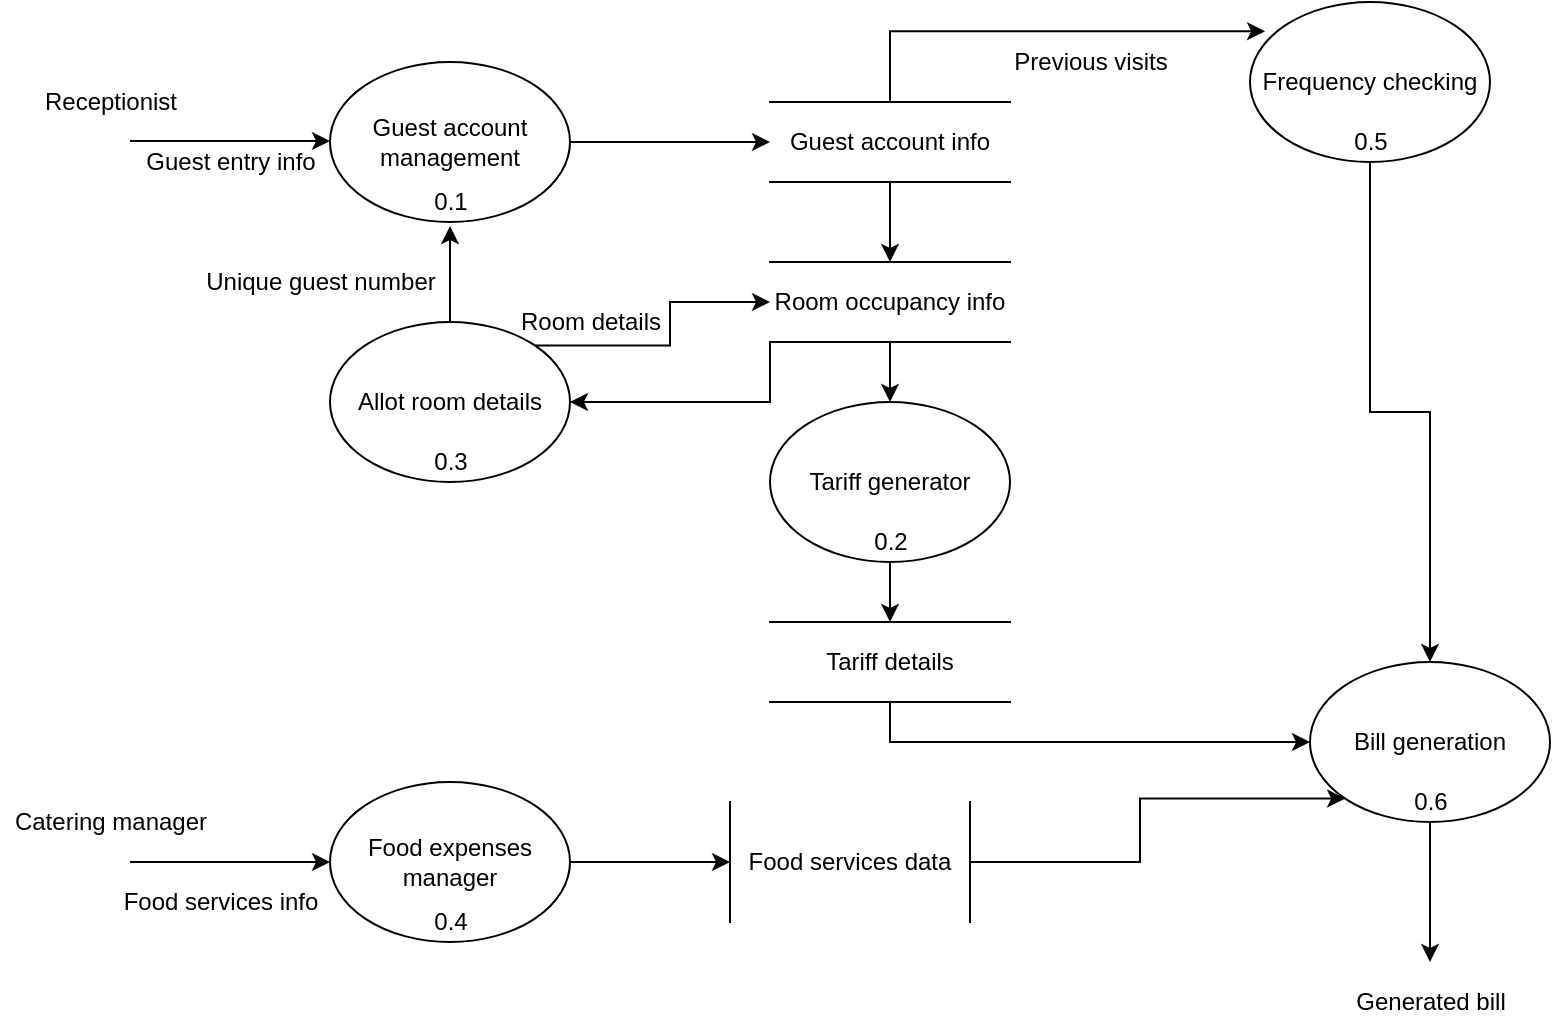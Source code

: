 <mxfile version="15.7.3" type="device"><diagram id="21D5Gko8RyGMgfJkgoVM" name="Page-1"><mxGraphModel dx="1888" dy="583" grid="1" gridSize="10" guides="1" tooltips="1" connect="1" arrows="1" fold="1" page="1" pageScale="1" pageWidth="850" pageHeight="1100" math="0" shadow="0"><root><mxCell id="0"/><mxCell id="1" parent="0"/><mxCell id="PiKsdkySq-w3oBgwRUtl-3" value="" style="edgeStyle=orthogonalEdgeStyle;rounded=0;orthogonalLoop=1;jettySize=auto;html=1;" edge="1" parent="1" source="PiKsdkySq-w3oBgwRUtl-1"><mxGeometry relative="1" as="geometry"><mxPoint x="280" y="80" as="targetPoint"/></mxGeometry></mxCell><mxCell id="PiKsdkySq-w3oBgwRUtl-1" value="Guest account management" style="ellipse;whiteSpace=wrap;html=1;" vertex="1" parent="1"><mxGeometry x="60" y="40" width="120" height="80" as="geometry"/></mxCell><mxCell id="PiKsdkySq-w3oBgwRUtl-14" style="edgeStyle=orthogonalEdgeStyle;rounded=0;orthogonalLoop=1;jettySize=auto;html=1;exitX=0.5;exitY=0;exitDx=0;exitDy=0;entryX=0.063;entryY=0.183;entryDx=0;entryDy=0;entryPerimeter=0;" edge="1" parent="1" source="PiKsdkySq-w3oBgwRUtl-7" target="PiKsdkySq-w3oBgwRUtl-8"><mxGeometry relative="1" as="geometry"/></mxCell><mxCell id="PiKsdkySq-w3oBgwRUtl-15" style="edgeStyle=orthogonalEdgeStyle;rounded=0;orthogonalLoop=1;jettySize=auto;html=1;exitX=0.5;exitY=1;exitDx=0;exitDy=0;entryX=0.5;entryY=0;entryDx=0;entryDy=0;" edge="1" parent="1" source="PiKsdkySq-w3oBgwRUtl-7" target="PiKsdkySq-w3oBgwRUtl-9"><mxGeometry relative="1" as="geometry"/></mxCell><mxCell id="PiKsdkySq-w3oBgwRUtl-7" value="Guest account info" style="shape=partialRectangle;whiteSpace=wrap;html=1;left=0;right=0;fillColor=none;" vertex="1" parent="1"><mxGeometry x="280" y="60" width="120" height="40" as="geometry"/></mxCell><mxCell id="PiKsdkySq-w3oBgwRUtl-25" style="edgeStyle=orthogonalEdgeStyle;rounded=0;orthogonalLoop=1;jettySize=auto;html=1;exitX=0.5;exitY=1;exitDx=0;exitDy=0;entryX=0.5;entryY=0;entryDx=0;entryDy=0;" edge="1" parent="1" source="PiKsdkySq-w3oBgwRUtl-8" target="PiKsdkySq-w3oBgwRUtl-13"><mxGeometry relative="1" as="geometry"/></mxCell><mxCell id="PiKsdkySq-w3oBgwRUtl-8" value="Frequency checking" style="ellipse;whiteSpace=wrap;html=1;" vertex="1" parent="1"><mxGeometry x="520" y="10" width="120" height="80" as="geometry"/></mxCell><mxCell id="PiKsdkySq-w3oBgwRUtl-16" style="edgeStyle=orthogonalEdgeStyle;rounded=0;orthogonalLoop=1;jettySize=auto;html=1;exitX=0.5;exitY=1;exitDx=0;exitDy=0;entryX=0.5;entryY=0;entryDx=0;entryDy=0;" edge="1" parent="1" source="PiKsdkySq-w3oBgwRUtl-9" target="PiKsdkySq-w3oBgwRUtl-12"><mxGeometry relative="1" as="geometry"/></mxCell><mxCell id="PiKsdkySq-w3oBgwRUtl-20" style="edgeStyle=orthogonalEdgeStyle;rounded=0;orthogonalLoop=1;jettySize=auto;html=1;exitX=0;exitY=1;exitDx=0;exitDy=0;" edge="1" parent="1" source="PiKsdkySq-w3oBgwRUtl-9" target="PiKsdkySq-w3oBgwRUtl-11"><mxGeometry relative="1" as="geometry"/></mxCell><mxCell id="PiKsdkySq-w3oBgwRUtl-9" value="Room occupancy info" style="shape=partialRectangle;whiteSpace=wrap;html=1;left=0;right=0;fillColor=none;" vertex="1" parent="1"><mxGeometry x="280" y="140" width="120" height="40" as="geometry"/></mxCell><mxCell id="PiKsdkySq-w3oBgwRUtl-36" style="edgeStyle=orthogonalEdgeStyle;rounded=0;orthogonalLoop=1;jettySize=auto;html=1;exitX=1;exitY=0.5;exitDx=0;exitDy=0;entryX=0;entryY=0.5;entryDx=0;entryDy=0;" edge="1" parent="1" source="PiKsdkySq-w3oBgwRUtl-10" target="PiKsdkySq-w3oBgwRUtl-34"><mxGeometry relative="1" as="geometry"/></mxCell><mxCell id="PiKsdkySq-w3oBgwRUtl-10" value="Food expenses manager" style="ellipse;whiteSpace=wrap;html=1;" vertex="1" parent="1"><mxGeometry x="60" y="400" width="120" height="80" as="geometry"/></mxCell><mxCell id="PiKsdkySq-w3oBgwRUtl-21" style="edgeStyle=orthogonalEdgeStyle;rounded=0;orthogonalLoop=1;jettySize=auto;html=1;exitX=1;exitY=0;exitDx=0;exitDy=0;entryX=0;entryY=0.5;entryDx=0;entryDy=0;" edge="1" parent="1" source="PiKsdkySq-w3oBgwRUtl-11" target="PiKsdkySq-w3oBgwRUtl-9"><mxGeometry relative="1" as="geometry"/></mxCell><mxCell id="PiKsdkySq-w3oBgwRUtl-22" style="edgeStyle=orthogonalEdgeStyle;rounded=0;orthogonalLoop=1;jettySize=auto;html=1;exitX=0.5;exitY=0;exitDx=0;exitDy=0;" edge="1" parent="1" source="PiKsdkySq-w3oBgwRUtl-11"><mxGeometry relative="1" as="geometry"><mxPoint x="120" y="122" as="targetPoint"/><Array as="points"><mxPoint x="120" y="122"/></Array></mxGeometry></mxCell><mxCell id="PiKsdkySq-w3oBgwRUtl-11" value="Allot room details" style="ellipse;whiteSpace=wrap;html=1;" vertex="1" parent="1"><mxGeometry x="60" y="170" width="120" height="80" as="geometry"/></mxCell><mxCell id="PiKsdkySq-w3oBgwRUtl-17" style="edgeStyle=orthogonalEdgeStyle;rounded=0;orthogonalLoop=1;jettySize=auto;html=1;exitX=0.5;exitY=1;exitDx=0;exitDy=0;startArrow=none;" edge="1" parent="1" source="PiKsdkySq-w3oBgwRUtl-43"><mxGeometry relative="1" as="geometry"><mxPoint x="340" y="320" as="targetPoint"/></mxGeometry></mxCell><mxCell id="PiKsdkySq-w3oBgwRUtl-12" value="Tariff generator" style="ellipse;whiteSpace=wrap;html=1;" vertex="1" parent="1"><mxGeometry x="280" y="210" width="120" height="80" as="geometry"/></mxCell><mxCell id="PiKsdkySq-w3oBgwRUtl-26" style="edgeStyle=orthogonalEdgeStyle;rounded=0;orthogonalLoop=1;jettySize=auto;html=1;exitX=0.5;exitY=1;exitDx=0;exitDy=0;" edge="1" parent="1" source="PiKsdkySq-w3oBgwRUtl-13"><mxGeometry relative="1" as="geometry"><mxPoint x="610" y="490" as="targetPoint"/></mxGeometry></mxCell><mxCell id="PiKsdkySq-w3oBgwRUtl-13" value="Bill generation" style="ellipse;whiteSpace=wrap;html=1;" vertex="1" parent="1"><mxGeometry x="550" y="340" width="120" height="80" as="geometry"/></mxCell><mxCell id="PiKsdkySq-w3oBgwRUtl-19" style="edgeStyle=orthogonalEdgeStyle;rounded=0;orthogonalLoop=1;jettySize=auto;html=1;exitX=0.5;exitY=1;exitDx=0;exitDy=0;" edge="1" parent="1" source="PiKsdkySq-w3oBgwRUtl-18" target="PiKsdkySq-w3oBgwRUtl-13"><mxGeometry relative="1" as="geometry"/></mxCell><mxCell id="PiKsdkySq-w3oBgwRUtl-18" value="Tariff details" style="shape=partialRectangle;whiteSpace=wrap;html=1;left=0;right=0;fillColor=none;" vertex="1" parent="1"><mxGeometry x="280" y="320" width="120" height="40" as="geometry"/></mxCell><mxCell id="PiKsdkySq-w3oBgwRUtl-27" value="" style="edgeStyle=orthogonalEdgeStyle;rounded=0;orthogonalLoop=1;jettySize=auto;html=1;" edge="1" parent="1"><mxGeometry relative="1" as="geometry"><mxPoint x="-40" y="79.5" as="sourcePoint"/><mxPoint x="60" y="79.5" as="targetPoint"/></mxGeometry></mxCell><mxCell id="PiKsdkySq-w3oBgwRUtl-28" value="" style="edgeStyle=orthogonalEdgeStyle;rounded=0;orthogonalLoop=1;jettySize=auto;html=1;" edge="1" parent="1"><mxGeometry relative="1" as="geometry"><mxPoint x="-40" y="440" as="sourcePoint"/><mxPoint x="60" y="440" as="targetPoint"/></mxGeometry></mxCell><mxCell id="PiKsdkySq-w3oBgwRUtl-29" value="Receptionist" style="text;html=1;align=center;verticalAlign=middle;resizable=0;points=[];autosize=1;strokeColor=none;fillColor=none;" vertex="1" parent="1"><mxGeometry x="-90" y="50" width="80" height="20" as="geometry"/></mxCell><mxCell id="PiKsdkySq-w3oBgwRUtl-30" value="Catering manager" style="text;html=1;align=center;verticalAlign=middle;resizable=0;points=[];autosize=1;strokeColor=none;fillColor=none;" vertex="1" parent="1"><mxGeometry x="-105" y="410" width="110" height="20" as="geometry"/></mxCell><mxCell id="PiKsdkySq-w3oBgwRUtl-31" value="Guest entry info" style="text;html=1;align=center;verticalAlign=middle;resizable=0;points=[];autosize=1;strokeColor=none;fillColor=none;" vertex="1" parent="1"><mxGeometry x="-40" y="80" width="100" height="20" as="geometry"/></mxCell><mxCell id="PiKsdkySq-w3oBgwRUtl-32" value="Previous visits" style="text;html=1;align=center;verticalAlign=middle;resizable=0;points=[];autosize=1;strokeColor=none;fillColor=none;" vertex="1" parent="1"><mxGeometry x="395" y="30" width="90" height="20" as="geometry"/></mxCell><mxCell id="PiKsdkySq-w3oBgwRUtl-33" value="Food services info" style="text;html=1;align=center;verticalAlign=middle;resizable=0;points=[];autosize=1;strokeColor=none;fillColor=none;" vertex="1" parent="1"><mxGeometry x="-50" y="450" width="110" height="20" as="geometry"/></mxCell><mxCell id="PiKsdkySq-w3oBgwRUtl-37" style="edgeStyle=orthogonalEdgeStyle;rounded=0;orthogonalLoop=1;jettySize=auto;html=1;exitX=1;exitY=0.5;exitDx=0;exitDy=0;entryX=0;entryY=1;entryDx=0;entryDy=0;" edge="1" parent="1" source="PiKsdkySq-w3oBgwRUtl-34" target="PiKsdkySq-w3oBgwRUtl-13"><mxGeometry relative="1" as="geometry"/></mxCell><mxCell id="PiKsdkySq-w3oBgwRUtl-34" value="Food services data" style="shape=partialRectangle;whiteSpace=wrap;html=1;top=0;bottom=0;fillColor=none;" vertex="1" parent="1"><mxGeometry x="260" y="410" width="120" height="60" as="geometry"/></mxCell><mxCell id="PiKsdkySq-w3oBgwRUtl-38" value="Unique guest number" style="text;html=1;align=center;verticalAlign=middle;resizable=0;points=[];autosize=1;strokeColor=none;fillColor=none;" vertex="1" parent="1"><mxGeometry x="-10" y="140" width="130" height="20" as="geometry"/></mxCell><mxCell id="PiKsdkySq-w3oBgwRUtl-39" value="Room details" style="text;html=1;align=center;verticalAlign=middle;resizable=0;points=[];autosize=1;strokeColor=none;fillColor=none;" vertex="1" parent="1"><mxGeometry x="145" y="160" width="90" height="20" as="geometry"/></mxCell><mxCell id="PiKsdkySq-w3oBgwRUtl-40" value="0.1" style="text;html=1;align=center;verticalAlign=middle;resizable=0;points=[];autosize=1;strokeColor=none;fillColor=none;" vertex="1" parent="1"><mxGeometry x="105" y="100" width="30" height="20" as="geometry"/></mxCell><mxCell id="PiKsdkySq-w3oBgwRUtl-41" value="0.5" style="text;html=1;align=center;verticalAlign=middle;resizable=0;points=[];autosize=1;strokeColor=none;fillColor=none;" vertex="1" parent="1"><mxGeometry x="565" y="70" width="30" height="20" as="geometry"/></mxCell><mxCell id="PiKsdkySq-w3oBgwRUtl-42" value="0.6" style="text;html=1;align=center;verticalAlign=middle;resizable=0;points=[];autosize=1;strokeColor=none;fillColor=none;" vertex="1" parent="1"><mxGeometry x="595" y="400" width="30" height="20" as="geometry"/></mxCell><mxCell id="PiKsdkySq-w3oBgwRUtl-44" value="0.3" style="text;html=1;align=center;verticalAlign=middle;resizable=0;points=[];autosize=1;strokeColor=none;fillColor=none;" vertex="1" parent="1"><mxGeometry x="105" y="230" width="30" height="20" as="geometry"/></mxCell><mxCell id="PiKsdkySq-w3oBgwRUtl-43" value="0.2" style="text;html=1;align=center;verticalAlign=middle;resizable=0;points=[];autosize=1;strokeColor=none;fillColor=none;" vertex="1" parent="1"><mxGeometry x="325" y="270" width="30" height="20" as="geometry"/></mxCell><mxCell id="PiKsdkySq-w3oBgwRUtl-45" value="" style="edgeStyle=orthogonalEdgeStyle;rounded=0;orthogonalLoop=1;jettySize=auto;html=1;exitX=0.5;exitY=1;exitDx=0;exitDy=0;endArrow=none;" edge="1" parent="1" source="PiKsdkySq-w3oBgwRUtl-12" target="PiKsdkySq-w3oBgwRUtl-43"><mxGeometry relative="1" as="geometry"><mxPoint x="340" y="320" as="targetPoint"/><mxPoint x="340" y="290" as="sourcePoint"/><Array as="points"><mxPoint x="340" y="290"/><mxPoint x="340" y="290"/></Array></mxGeometry></mxCell><mxCell id="PiKsdkySq-w3oBgwRUtl-46" value="0.4" style="text;html=1;align=center;verticalAlign=middle;resizable=0;points=[];autosize=1;strokeColor=none;fillColor=none;" vertex="1" parent="1"><mxGeometry x="105" y="460" width="30" height="20" as="geometry"/></mxCell><mxCell id="PiKsdkySq-w3oBgwRUtl-47" value="Generated bill" style="text;html=1;align=center;verticalAlign=middle;resizable=0;points=[];autosize=1;strokeColor=none;fillColor=none;" vertex="1" parent="1"><mxGeometry x="565" y="500" width="90" height="20" as="geometry"/></mxCell></root></mxGraphModel></diagram></mxfile>